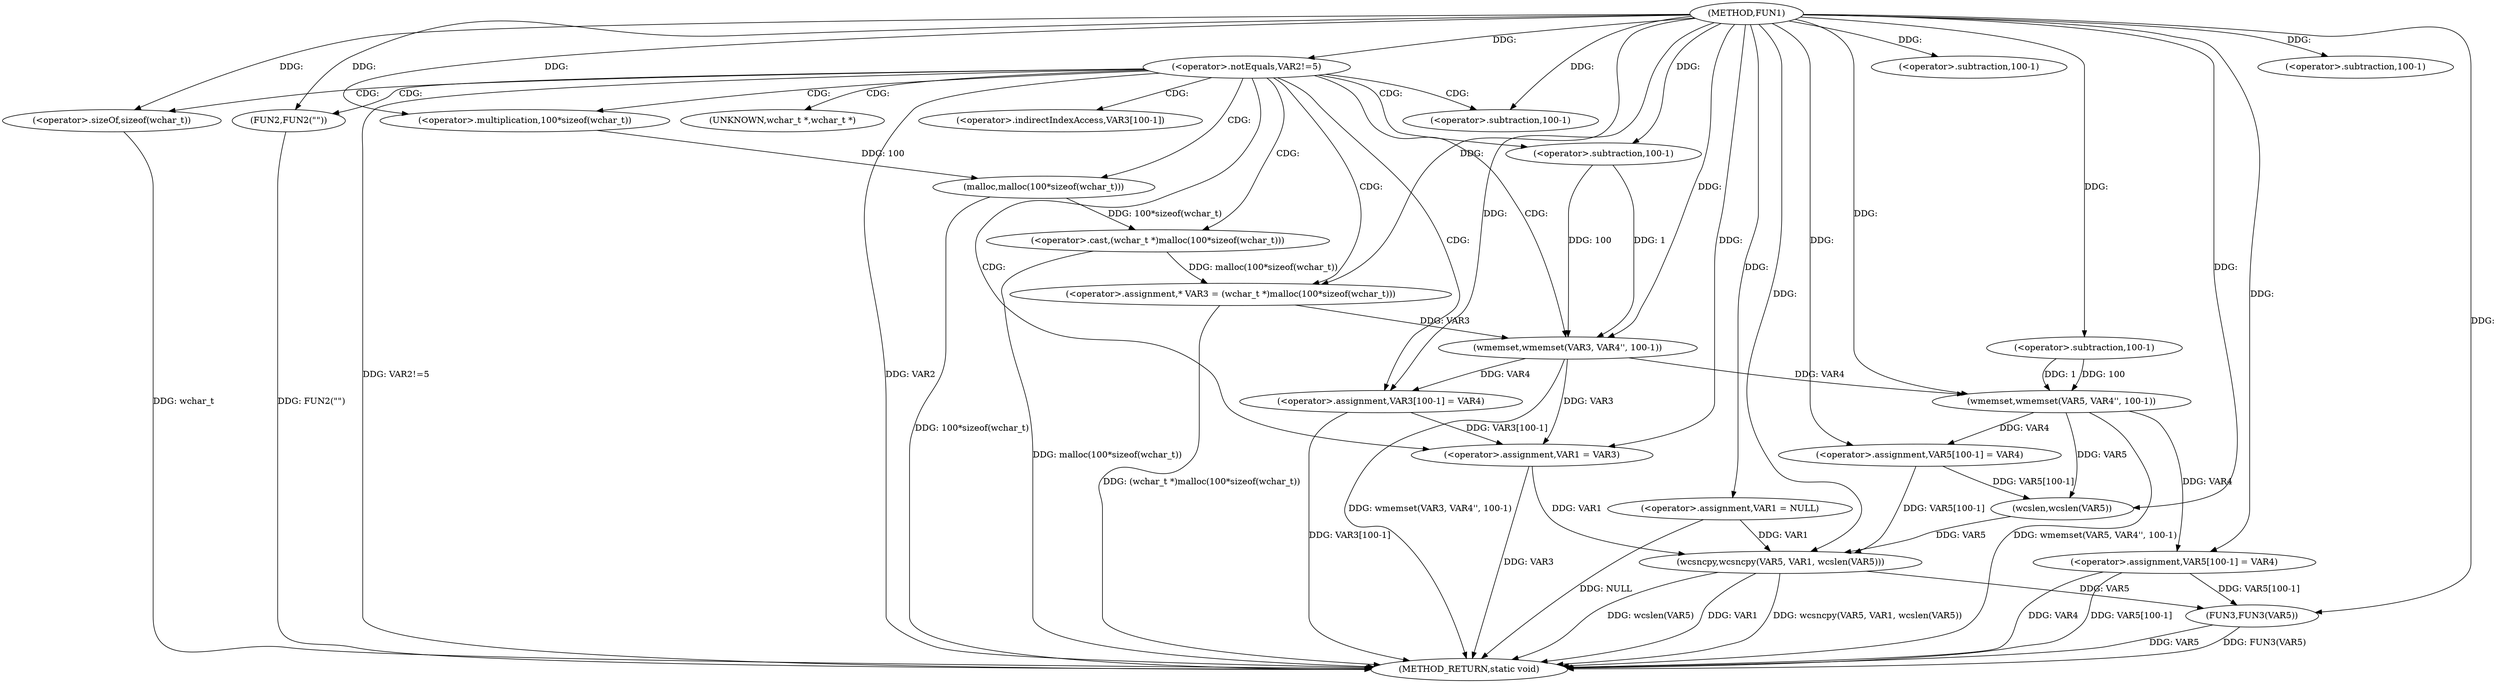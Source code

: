 digraph FUN1 {  
"1000100" [label = "(METHOD,FUN1)" ]
"1000171" [label = "(METHOD_RETURN,static void)" ]
"1000103" [label = "(<operator>.assignment,VAR1 = NULL)" ]
"1000107" [label = "(<operator>.notEquals,VAR2!=5)" ]
"1000111" [label = "(FUN2,FUN2(\"\"))" ]
"1000117" [label = "(<operator>.assignment,* VAR3 = (wchar_t *)malloc(100*sizeof(wchar_t)))" ]
"1000119" [label = "(<operator>.cast,(wchar_t *)malloc(100*sizeof(wchar_t)))" ]
"1000121" [label = "(malloc,malloc(100*sizeof(wchar_t)))" ]
"1000122" [label = "(<operator>.multiplication,100*sizeof(wchar_t))" ]
"1000124" [label = "(<operator>.sizeOf,sizeof(wchar_t))" ]
"1000126" [label = "(wmemset,wmemset(VAR3, VAR4'', 100-1))" ]
"1000129" [label = "(<operator>.subtraction,100-1)" ]
"1000132" [label = "(<operator>.assignment,VAR3[100-1] = VAR4)" ]
"1000135" [label = "(<operator>.subtraction,100-1)" ]
"1000139" [label = "(<operator>.assignment,VAR1 = VAR3)" ]
"1000144" [label = "(wmemset,wmemset(VAR5, VAR4'', 100-1))" ]
"1000147" [label = "(<operator>.subtraction,100-1)" ]
"1000150" [label = "(<operator>.assignment,VAR5[100-1] = VAR4)" ]
"1000153" [label = "(<operator>.subtraction,100-1)" ]
"1000157" [label = "(wcsncpy,wcsncpy(VAR5, VAR1, wcslen(VAR5)))" ]
"1000160" [label = "(wcslen,wcslen(VAR5))" ]
"1000162" [label = "(<operator>.assignment,VAR5[100-1] = VAR4)" ]
"1000165" [label = "(<operator>.subtraction,100-1)" ]
"1000169" [label = "(FUN3,FUN3(VAR5))" ]
"1000120" [label = "(UNKNOWN,wchar_t *,wchar_t *)" ]
"1000133" [label = "(<operator>.indirectIndexAccess,VAR3[100-1])" ]
  "1000124" -> "1000171"  [ label = "DDG: wchar_t"] 
  "1000107" -> "1000171"  [ label = "DDG: VAR2"] 
  "1000107" -> "1000171"  [ label = "DDG: VAR2!=5"] 
  "1000169" -> "1000171"  [ label = "DDG: FUN3(VAR5)"] 
  "1000157" -> "1000171"  [ label = "DDG: wcsncpy(VAR5, VAR1, wcslen(VAR5))"] 
  "1000103" -> "1000171"  [ label = "DDG: NULL"] 
  "1000157" -> "1000171"  [ label = "DDG: wcslen(VAR5)"] 
  "1000119" -> "1000171"  [ label = "DDG: malloc(100*sizeof(wchar_t))"] 
  "1000132" -> "1000171"  [ label = "DDG: VAR3[100-1]"] 
  "1000121" -> "1000171"  [ label = "DDG: 100*sizeof(wchar_t)"] 
  "1000169" -> "1000171"  [ label = "DDG: VAR5"] 
  "1000117" -> "1000171"  [ label = "DDG: (wchar_t *)malloc(100*sizeof(wchar_t))"] 
  "1000111" -> "1000171"  [ label = "DDG: FUN2(\"\")"] 
  "1000157" -> "1000171"  [ label = "DDG: VAR1"] 
  "1000162" -> "1000171"  [ label = "DDG: VAR4"] 
  "1000126" -> "1000171"  [ label = "DDG: wmemset(VAR3, VAR4'', 100-1)"] 
  "1000139" -> "1000171"  [ label = "DDG: VAR3"] 
  "1000144" -> "1000171"  [ label = "DDG: wmemset(VAR5, VAR4'', 100-1)"] 
  "1000162" -> "1000171"  [ label = "DDG: VAR5[100-1]"] 
  "1000100" -> "1000103"  [ label = "DDG: "] 
  "1000100" -> "1000107"  [ label = "DDG: "] 
  "1000100" -> "1000111"  [ label = "DDG: "] 
  "1000119" -> "1000117"  [ label = "DDG: malloc(100*sizeof(wchar_t))"] 
  "1000100" -> "1000117"  [ label = "DDG: "] 
  "1000121" -> "1000119"  [ label = "DDG: 100*sizeof(wchar_t)"] 
  "1000122" -> "1000121"  [ label = "DDG: 100"] 
  "1000100" -> "1000122"  [ label = "DDG: "] 
  "1000100" -> "1000124"  [ label = "DDG: "] 
  "1000117" -> "1000126"  [ label = "DDG: VAR3"] 
  "1000100" -> "1000126"  [ label = "DDG: "] 
  "1000129" -> "1000126"  [ label = "DDG: 100"] 
  "1000129" -> "1000126"  [ label = "DDG: 1"] 
  "1000100" -> "1000129"  [ label = "DDG: "] 
  "1000126" -> "1000132"  [ label = "DDG: VAR4"] 
  "1000100" -> "1000132"  [ label = "DDG: "] 
  "1000100" -> "1000135"  [ label = "DDG: "] 
  "1000126" -> "1000139"  [ label = "DDG: VAR3"] 
  "1000132" -> "1000139"  [ label = "DDG: VAR3[100-1]"] 
  "1000100" -> "1000139"  [ label = "DDG: "] 
  "1000100" -> "1000144"  [ label = "DDG: "] 
  "1000126" -> "1000144"  [ label = "DDG: VAR4"] 
  "1000147" -> "1000144"  [ label = "DDG: 100"] 
  "1000147" -> "1000144"  [ label = "DDG: 1"] 
  "1000100" -> "1000147"  [ label = "DDG: "] 
  "1000144" -> "1000150"  [ label = "DDG: VAR4"] 
  "1000100" -> "1000150"  [ label = "DDG: "] 
  "1000100" -> "1000153"  [ label = "DDG: "] 
  "1000150" -> "1000157"  [ label = "DDG: VAR5[100-1]"] 
  "1000160" -> "1000157"  [ label = "DDG: VAR5"] 
  "1000100" -> "1000157"  [ label = "DDG: "] 
  "1000103" -> "1000157"  [ label = "DDG: VAR1"] 
  "1000139" -> "1000157"  [ label = "DDG: VAR1"] 
  "1000150" -> "1000160"  [ label = "DDG: VAR5[100-1]"] 
  "1000144" -> "1000160"  [ label = "DDG: VAR5"] 
  "1000100" -> "1000160"  [ label = "DDG: "] 
  "1000100" -> "1000162"  [ label = "DDG: "] 
  "1000144" -> "1000162"  [ label = "DDG: VAR4"] 
  "1000100" -> "1000165"  [ label = "DDG: "] 
  "1000157" -> "1000169"  [ label = "DDG: VAR5"] 
  "1000162" -> "1000169"  [ label = "DDG: VAR5[100-1]"] 
  "1000100" -> "1000169"  [ label = "DDG: "] 
  "1000107" -> "1000121"  [ label = "CDG: "] 
  "1000107" -> "1000120"  [ label = "CDG: "] 
  "1000107" -> "1000117"  [ label = "CDG: "] 
  "1000107" -> "1000111"  [ label = "CDG: "] 
  "1000107" -> "1000126"  [ label = "CDG: "] 
  "1000107" -> "1000132"  [ label = "CDG: "] 
  "1000107" -> "1000129"  [ label = "CDG: "] 
  "1000107" -> "1000124"  [ label = "CDG: "] 
  "1000107" -> "1000119"  [ label = "CDG: "] 
  "1000107" -> "1000139"  [ label = "CDG: "] 
  "1000107" -> "1000135"  [ label = "CDG: "] 
  "1000107" -> "1000133"  [ label = "CDG: "] 
  "1000107" -> "1000122"  [ label = "CDG: "] 
}
